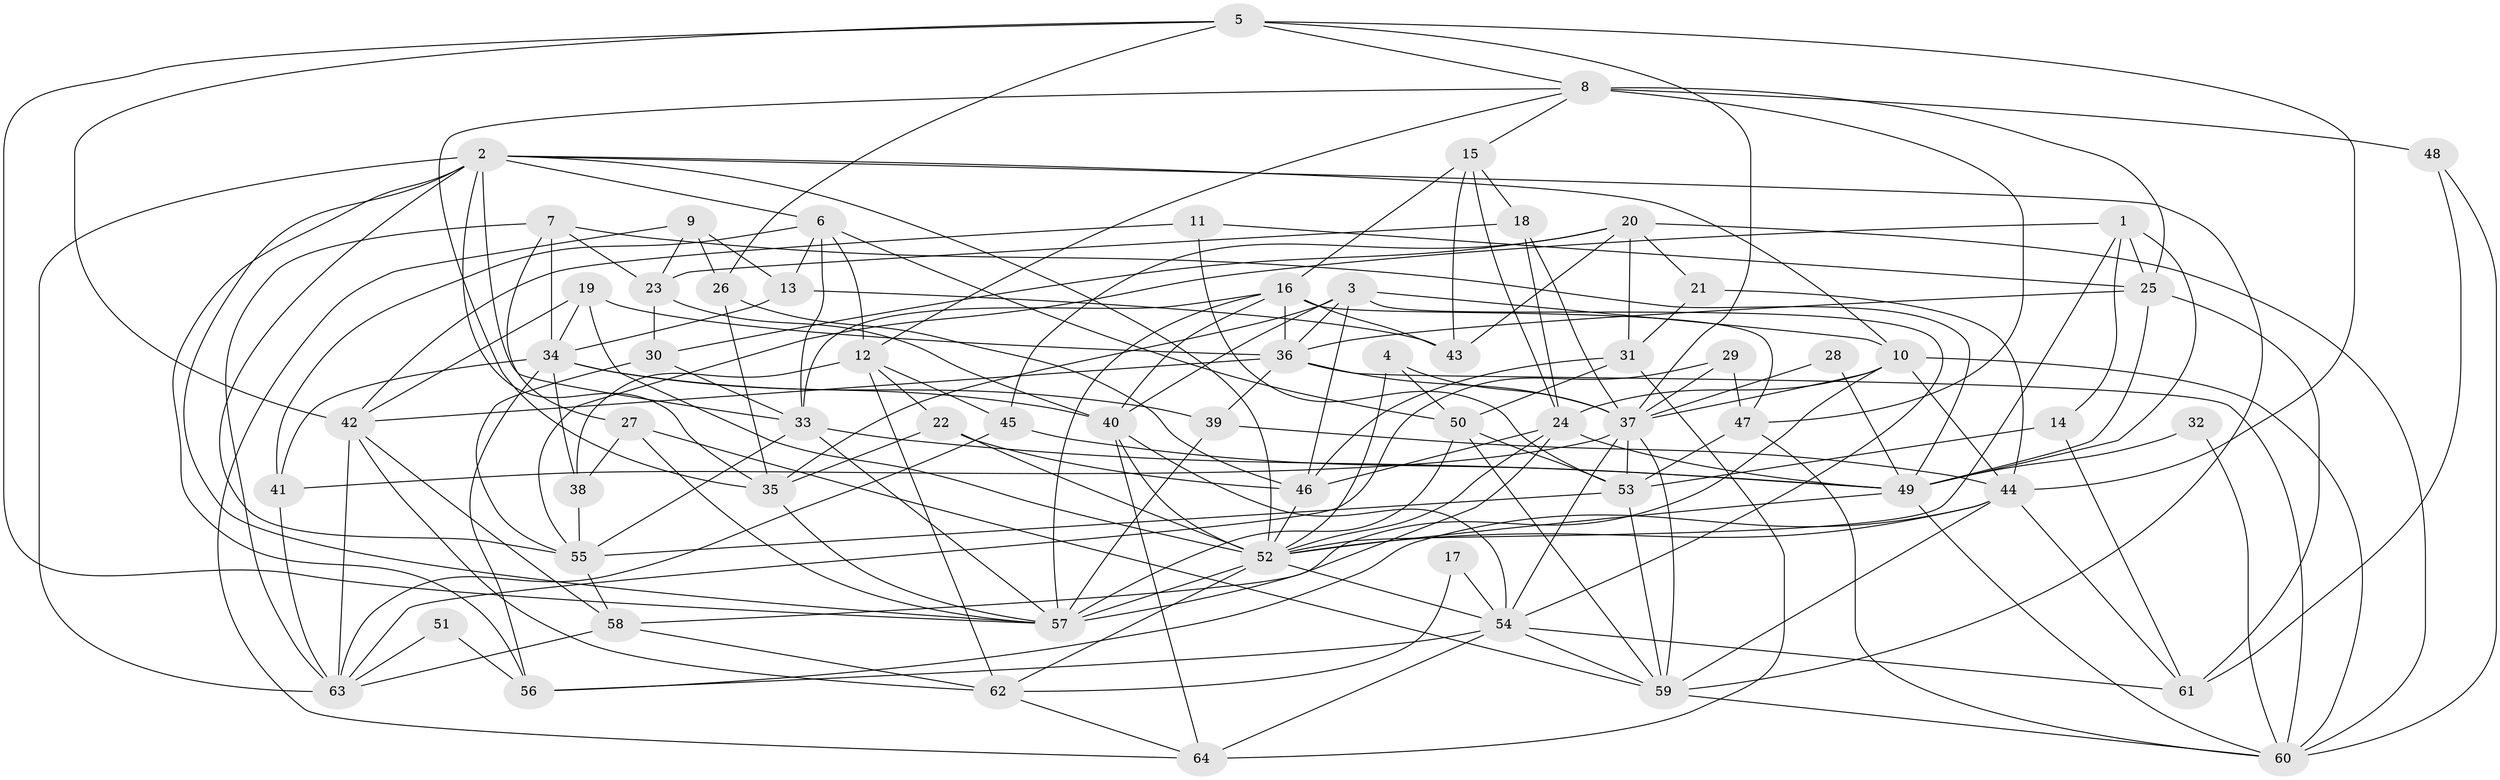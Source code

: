 // original degree distribution, {3: 0.2734375, 5: 0.140625, 4: 0.328125, 6: 0.1015625, 7: 0.0390625, 2: 0.109375, 8: 0.0078125}
// Generated by graph-tools (version 1.1) at 2025/26/03/09/25 03:26:21]
// undirected, 64 vertices, 181 edges
graph export_dot {
graph [start="1"]
  node [color=gray90,style=filled];
  1;
  2;
  3;
  4;
  5;
  6;
  7;
  8;
  9;
  10;
  11;
  12;
  13;
  14;
  15;
  16;
  17;
  18;
  19;
  20;
  21;
  22;
  23;
  24;
  25;
  26;
  27;
  28;
  29;
  30;
  31;
  32;
  33;
  34;
  35;
  36;
  37;
  38;
  39;
  40;
  41;
  42;
  43;
  44;
  45;
  46;
  47;
  48;
  49;
  50;
  51;
  52;
  53;
  54;
  55;
  56;
  57;
  58;
  59;
  60;
  61;
  62;
  63;
  64;
  1 -- 14 [weight=1.0];
  1 -- 25 [weight=1.0];
  1 -- 49 [weight=2.0];
  1 -- 52 [weight=1.0];
  1 -- 55 [weight=1.0];
  2 -- 6 [weight=1.0];
  2 -- 10 [weight=1.0];
  2 -- 33 [weight=1.0];
  2 -- 35 [weight=1.0];
  2 -- 52 [weight=1.0];
  2 -- 55 [weight=1.0];
  2 -- 56 [weight=1.0];
  2 -- 57 [weight=1.0];
  2 -- 59 [weight=1.0];
  2 -- 63 [weight=1.0];
  3 -- 10 [weight=1.0];
  3 -- 35 [weight=1.0];
  3 -- 36 [weight=1.0];
  3 -- 40 [weight=1.0];
  3 -- 46 [weight=1.0];
  3 -- 54 [weight=1.0];
  4 -- 37 [weight=1.0];
  4 -- 50 [weight=1.0];
  4 -- 52 [weight=1.0];
  5 -- 8 [weight=1.0];
  5 -- 26 [weight=1.0];
  5 -- 37 [weight=1.0];
  5 -- 42 [weight=1.0];
  5 -- 44 [weight=1.0];
  5 -- 57 [weight=1.0];
  6 -- 12 [weight=1.0];
  6 -- 13 [weight=1.0];
  6 -- 33 [weight=1.0];
  6 -- 41 [weight=1.0];
  6 -- 50 [weight=1.0];
  7 -- 23 [weight=1.0];
  7 -- 27 [weight=1.0];
  7 -- 34 [weight=1.0];
  7 -- 49 [weight=1.0];
  7 -- 63 [weight=1.0];
  8 -- 12 [weight=1.0];
  8 -- 15 [weight=1.0];
  8 -- 25 [weight=1.0];
  8 -- 35 [weight=1.0];
  8 -- 47 [weight=1.0];
  8 -- 48 [weight=2.0];
  9 -- 13 [weight=1.0];
  9 -- 23 [weight=1.0];
  9 -- 26 [weight=1.0];
  9 -- 64 [weight=1.0];
  10 -- 24 [weight=1.0];
  10 -- 37 [weight=1.0];
  10 -- 44 [weight=1.0];
  10 -- 58 [weight=1.0];
  10 -- 60 [weight=1.0];
  11 -- 25 [weight=1.0];
  11 -- 42 [weight=1.0];
  11 -- 53 [weight=1.0];
  12 -- 22 [weight=1.0];
  12 -- 38 [weight=1.0];
  12 -- 45 [weight=1.0];
  12 -- 62 [weight=1.0];
  13 -- 34 [weight=1.0];
  13 -- 43 [weight=1.0];
  14 -- 53 [weight=1.0];
  14 -- 61 [weight=1.0];
  15 -- 16 [weight=1.0];
  15 -- 18 [weight=1.0];
  15 -- 24 [weight=1.0];
  15 -- 43 [weight=1.0];
  16 -- 33 [weight=1.0];
  16 -- 36 [weight=1.0];
  16 -- 40 [weight=1.0];
  16 -- 43 [weight=1.0];
  16 -- 47 [weight=1.0];
  16 -- 57 [weight=1.0];
  17 -- 54 [weight=1.0];
  17 -- 62 [weight=1.0];
  18 -- 23 [weight=1.0];
  18 -- 24 [weight=1.0];
  18 -- 37 [weight=1.0];
  19 -- 34 [weight=1.0];
  19 -- 36 [weight=1.0];
  19 -- 42 [weight=1.0];
  19 -- 52 [weight=1.0];
  20 -- 21 [weight=1.0];
  20 -- 30 [weight=1.0];
  20 -- 31 [weight=1.0];
  20 -- 43 [weight=1.0];
  20 -- 45 [weight=1.0];
  20 -- 60 [weight=1.0];
  21 -- 31 [weight=1.0];
  21 -- 44 [weight=1.0];
  22 -- 35 [weight=1.0];
  22 -- 46 [weight=1.0];
  22 -- 52 [weight=2.0];
  23 -- 30 [weight=1.0];
  23 -- 40 [weight=1.0];
  24 -- 46 [weight=1.0];
  24 -- 49 [weight=2.0];
  24 -- 52 [weight=1.0];
  24 -- 57 [weight=2.0];
  25 -- 36 [weight=1.0];
  25 -- 49 [weight=1.0];
  25 -- 61 [weight=2.0];
  26 -- 35 [weight=1.0];
  26 -- 46 [weight=1.0];
  27 -- 38 [weight=1.0];
  27 -- 57 [weight=1.0];
  27 -- 59 [weight=1.0];
  28 -- 37 [weight=1.0];
  28 -- 49 [weight=1.0];
  29 -- 37 [weight=1.0];
  29 -- 47 [weight=1.0];
  29 -- 63 [weight=1.0];
  30 -- 33 [weight=1.0];
  30 -- 55 [weight=1.0];
  31 -- 46 [weight=2.0];
  31 -- 50 [weight=1.0];
  31 -- 64 [weight=1.0];
  32 -- 49 [weight=1.0];
  32 -- 60 [weight=1.0];
  33 -- 49 [weight=1.0];
  33 -- 55 [weight=1.0];
  33 -- 57 [weight=1.0];
  34 -- 38 [weight=1.0];
  34 -- 39 [weight=1.0];
  34 -- 40 [weight=1.0];
  34 -- 41 [weight=1.0];
  34 -- 56 [weight=1.0];
  35 -- 57 [weight=1.0];
  36 -- 37 [weight=1.0];
  36 -- 39 [weight=1.0];
  36 -- 42 [weight=1.0];
  36 -- 60 [weight=1.0];
  37 -- 41 [weight=1.0];
  37 -- 53 [weight=1.0];
  37 -- 54 [weight=1.0];
  37 -- 59 [weight=1.0];
  38 -- 55 [weight=1.0];
  39 -- 44 [weight=1.0];
  39 -- 57 [weight=1.0];
  40 -- 52 [weight=1.0];
  40 -- 54 [weight=1.0];
  40 -- 64 [weight=1.0];
  41 -- 63 [weight=1.0];
  42 -- 58 [weight=1.0];
  42 -- 62 [weight=1.0];
  42 -- 63 [weight=1.0];
  44 -- 52 [weight=1.0];
  44 -- 56 [weight=1.0];
  44 -- 59 [weight=1.0];
  44 -- 61 [weight=1.0];
  45 -- 49 [weight=1.0];
  45 -- 63 [weight=1.0];
  46 -- 52 [weight=1.0];
  47 -- 53 [weight=1.0];
  47 -- 60 [weight=1.0];
  48 -- 60 [weight=1.0];
  48 -- 61 [weight=1.0];
  49 -- 52 [weight=1.0];
  49 -- 60 [weight=1.0];
  50 -- 53 [weight=1.0];
  50 -- 57 [weight=1.0];
  50 -- 59 [weight=1.0];
  51 -- 56 [weight=1.0];
  51 -- 63 [weight=1.0];
  52 -- 54 [weight=1.0];
  52 -- 57 [weight=1.0];
  52 -- 62 [weight=1.0];
  53 -- 55 [weight=2.0];
  53 -- 59 [weight=1.0];
  54 -- 56 [weight=1.0];
  54 -- 59 [weight=1.0];
  54 -- 61 [weight=1.0];
  54 -- 64 [weight=1.0];
  55 -- 58 [weight=1.0];
  58 -- 62 [weight=1.0];
  58 -- 63 [weight=1.0];
  59 -- 60 [weight=1.0];
  62 -- 64 [weight=1.0];
}
